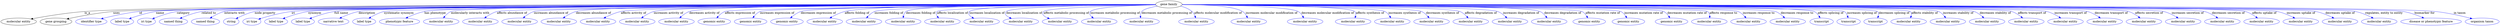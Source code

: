 digraph {
	graph [bb="0,0,9815.5,122"];
	node [label="\N"];
	"gene family"	 [height=0.5,
		label="gene family",
		pos="4614.8,104",
		width=1.4471];
	"molecular entity"	 [height=0.5,
		pos="67.814,18",
		width=1.8837];
	"gene family" -> "molecular entity"	 [label=is_a,
		lp="353.09,61",
		pos="e,118.07,30.187 4562.6,103.79 4089.9,101.85 561.95,86.793 341.26,68 267.13,61.688 183.13,44.847 128.02,32.447"];
	"gene grouping"	 [height=0.5,
		pos="214.81,18",
		width=1.6929];
	"gene family" -> "gene grouping"	 [label=uses,
		lp="465.87,61",
		pos="e,259.27,30.327 4562.5,103.81 4096.5,102.13 668.11,89.069 453.7,68 389.53,61.694 317.24,45.217 269.16,32.89"];
	id	 [color=blue,
		height=0.5,
		label="identifier type",
		pos="352.81,18",
		width=1.652];
	"gene family" -> id	 [color=blue,
		label=id,
		lp="561.26,61",
		pos="e,393.69,31.211 4562.7,103.87 4103.7,102.72 763.4,93.466 554.92,68 502.39,61.583 443.83,46.148 403.32,34.112",
		style=solid];
	name	 [color=blue,
		height=0.5,
		label="label type",
		pos="474.81,18",
		width=1.2425];
	"gene family" -> name	 [color=blue,
		label=name,
		lp="638.97,61",
		pos="e,505.12,31.349 4562.5,103.76 4099.9,101.58 725.33,85.136 623.5,68 585.49,61.605 544.08,47.003 514.63,35.221",
		style=solid];
	category	 [color=blue,
		height=0.5,
		label="iri type",
		pos="572.81,18",
		width=0.9834];
	"gene family" -> category	 [color=blue,
		label=category,
		lp="730.91,61",
		pos="e,598.18,30.662 4562.5,103.76 4105.4,101.63 806.1,85.666 706.62,68 671.61,61.782 633.84,46.843 607.38,34.904",
		style=solid];
	"related to"	 [color=blue,
		height=0.5,
		label="named thing",
		pos="679.81,18",
		width=1.5019];
	"gene family" -> "related to"	 [color=blue,
		label="related to",
		lp="830.05,61",
		pos="e,708.8,33.366 4562.7,103.78 4112.9,101.83 899.9,87.274 803.34,68 773.5,62.043 741.71,49.007 717.85,37.739",
		style=solid];
	"interacts with"	 [color=blue,
		height=0.5,
		label="named thing",
		pos="805.81,18",
		width=1.5019];
	"gene family" -> "interacts with"	 [color=blue,
		label="interacts with",
		lp="930.72,61",
		pos="e,827.08,34.554 4562.5,103.87 4117.8,102.68 984.65,93.409 892,68 871.73,62.441 851.29,50.896 835.4,40.299",
		style=solid];
	"node property"	 [color=blue,
		height=0.5,
		label=string,
		pos="907.81,18",
		width=0.8403];
	"gene family" -> "node property"	 [color=blue,
		label="node property",
		lp="1048.9,61",
		pos="e,928.23,31.443 4562.5,103.8 4125.7,102.09 1100.1,89.467 1009.7,68 983.7,61.831 956.67,48.179 936.99,36.697",
		style=solid];
	iri	 [color=blue,
		height=0.5,
		label="iri type",
		pos="991.81,18",
		width=0.9834];
	"gene family" -> iri	 [color=blue,
		label=iri,
		lp="1167,61",
		pos="e,1019.1,29.821 4562.5,103.81 4142.8,102.28 1336.4,91.181 1160.4,68 1103.7,60.537 1090.1,53.974 1035.8,36 1033.4,35.205 1031,34.343 \
1028.5,33.441",
		style=solid];
	synonym	 [color=blue,
		height=0.5,
		label="label type",
		pos="1089.8,18",
		width=1.2425];
	"gene family" -> synonym	 [color=blue,
		label=synonym,
		lp="1252.5,61",
		pos="e,1118.6,31.803 4562.5,103.95 4147.2,103.49 1397.6,99.269 1226.5,68 1192.1,61.712 1154.9,47.595 1128,35.959",
		style=solid];
	"full name"	 [color=blue,
		height=0.5,
		label="label type",
		pos="1196.8,18",
		width=1.2425];
	"gene family" -> "full name"	 [color=blue,
		label="full name",
		lp="1356.4,61",
		pos="e,1225.2,32.036 4562.5,103.95 4154.4,103.46 1495.1,99.092 1329.6,68 1296.3,61.747 1260.4,47.77 1234.4,36.18",
		style=solid];
	description	 [color=blue,
		height=0.5,
		label="narrative text",
		pos="1316.8,18",
		width=1.5834];
	"gene family" -> description	 [color=blue,
		label=description,
		lp="1458.9,61",
		pos="e,1343.9,34.077 4562.6,103.71 4155.7,101.39 1507.4,85.645 1427.6,68 1401.4,62.206 1373.9,49.828 1352.8,38.839",
		style=solid];
	"systematic synonym"	 [color=blue,
		height=0.5,
		label="label type",
		pos="1436.8,18",
		width=1.2425];
	"gene family" -> "systematic synonym"	 [color=blue,
		label="systematic synonym",
		lp="1584.8,61",
		pos="e,1458.4,34.054 4562.6,103.75 4163.1,101.76 1603.3,88.271 1526.9,68 1505.6,62.353 1483.9,50.563 1467.2,39.849",
		style=solid];
	"has phenotype"	 [color=blue,
		height=0.5,
		label="phenotypic feature",
		pos="1575.8,18",
		width=2.1155];
	"gene family" -> "has phenotype"	 [color=blue,
		label="has phenotype",
		lp="1725.1,61",
		pos="e,1603.7,34.808 4562.4,103.98 4180.2,103.74 1830.2,100.93 1684.3,68 1659.2,62.336 1633,50.426 1612.6,39.652",
		style=solid];
	"molecularly interacts with"	 [color=blue,
		height=0.5,
		label="molecular entity",
		pos="1737.8,18",
		width=1.8837];
	"gene family" -> "molecularly interacts with"	 [color=blue,
		label="molecularly interacts with",
		lp="1862.9,61",
		pos="e,1750.5,35.894 4562.5,103.87 4182.5,102.83 1856.3,95.405 1789.6,68 1777.2,62.874 1766,53.198 1757.3,43.713",
		style=solid];
	"affects abundance of"	 [color=blue,
		height=0.5,
		label="molecular entity",
		pos="1891.8,18",
		width=1.8837];
	"gene family" -> "affects abundance of"	 [color=blue,
		label="affects abundance of",
		lp="2027.6,61",
		pos="e,1911.6,35.253 4562.5,103.69 4196.5,101.46 2033.6,87.462 1969.2,68 1951.4,62.595 1933.7,51.718 1919.7,41.486",
		style=solid];
	"increases abundance of"	 [color=blue,
		height=0.5,
		label="molecular entity",
		pos="2045.8,18",
		width=1.8837];
	"gene family" -> "increases abundance of"	 [color=blue,
		label="increases abundance of",
		lp="2181.7,61",
		pos="e,2063.7,35.477 4562.5,103.68 4208.7,101.44 2176.2,87.736 2116,68 2099.7,62.649 2083.9,52.037 2071.4,41.96",
		style=solid];
	"decreases abundance of"	 [color=blue,
		height=0.5,
		label="molecular entity",
		pos="2199.8,18",
		width=1.8837];
	"gene family" -> "decreases abundance of"	 [color=blue,
		label="decreases abundance of",
		lp="2346.9,61",
		pos="e,2220.6,35.249 4562.5,103.58 4222.4,100.78 2337.3,84.564 2280.7,68 2262,62.537 2243.4,51.506 2228.7,41.191",
		style=solid];
	"affects activity of"	 [color=blue,
		height=0.5,
		label="molecular entity",
		pos="2353.8,18",
		width=1.8837];
	"gene family" -> "affects activity of"	 [color=blue,
		label="affects activity of",
		lp="2503.7,61",
		pos="e,2379.4,34.767 4562.6,103.78 4243,102.38 2559.6,93.775 2454.1,68 2430.9,62.327 2406.8,50.578 2388.1,39.895",
		style=solid];
	"increases activity of"	 [color=blue,
		height=0.5,
		label="molecular entity",
		pos="2507.8,18",
		width=1.8837];
	"gene family" -> "increases activity of"	 [color=blue,
		label="increases activity of",
		lp="2641.8,61",
		pos="e,2527.8,35.475 4562.6,103.89 4254.2,103.11 2682.1,97.731 2584.9,68 2567.2,62.595 2549.7,51.831 2535.9,41.67",
		style=solid];
	"decreases activity of"	 [color=blue,
		height=0.5,
		label="molecular entity",
		pos="2661.8,18",
		width=1.8837];
	"gene family" -> "decreases activity of"	 [color=blue,
		label="decreases activity of",
		lp="2783,61",
		pos="e,2678,35.675 4562.6,103.94 4267,103.48 2814.3,99.63 2725.5,68 2710.7,62.722 2696.7,52.512 2685.6,42.686",
		style=solid];
	"affects expression of"	 [color=blue,
		height=0.5,
		label="genomic entity",
		pos="2810.8,18",
		width=1.7475];
	"gene family" -> "affects expression of"	 [color=blue,
		label="affects expression of",
		lp="2924.6,61",
		pos="e,2824.7,35.877 4562.3,103.95 4279.5,103.55 2946.9,99.993 2866.2,68 2853.1,62.801 2841.1,52.979 2831.7,43.407",
		style=solid];
	"increases expression of"	 [color=blue,
		height=0.5,
		label="genomic entity",
		pos="2954.8,18",
		width=1.7475];
	"gene family" -> "increases expression of"	 [color=blue,
		label="increases expression of",
		lp="3072.7,61",
		pos="e,2967.7,35.847 4562.6,103.89 4294.4,103.21 3080.3,98.448 3007,68 2994.5,62.817 2983.3,53.131 2974.5,43.655",
		style=solid];
	"decreases expression of"	 [color=blue,
		height=0.5,
		label="genomic entity",
		pos="3098.8,18",
		width=1.7475];
	"gene family" -> "decreases expression of"	 [color=blue,
		label="decreases expression of",
		lp="3233.9,61",
		pos="e,3116.3,35.409 4562.6,103.57 4311.3,101.39 3234.9,90.774 3167.6,68 3151.7,62.611 3136.4,52.139 3124.2,42.165",
		style=solid];
	"affects folding of"	 [color=blue,
		height=0.5,
		label="molecular entity",
		pos="3247.8,18",
		width=1.8837];
	"gene family" -> "affects folding of"	 [color=blue,
		label="affects folding of",
		lp="3384.9,61",
		pos="e,3270.9,35.169 4562.7,103.23 4330.2,99.713 3396.6,84.603 3336.7,68 3316.4,62.376 3295.7,51.181 3279.5,40.807",
		style=solid];
	"increases folding of"	 [color=blue,
		height=0.5,
		label="molecular entity",
		pos="3401.8,18",
		width=1.8837];
	"gene family" -> "increases folding of"	 [color=blue,
		label="increases folding of",
		lp="3515,61",
		pos="e,3416.4,35.832 4562.6,103.35 4343.9,100.49 3511.3,88.32 3459.4,68 3445.8,62.693 3433.3,52.719 3423.4,43.067",
		style=solid];
	"decreases folding of"	 [color=blue,
		height=0.5,
		label="molecular entity",
		pos="3555.8,18",
		width=1.8837];
	"gene family" -> "decreases folding of"	 [color=blue,
		label="decreases folding of",
		lp="3646.2,61",
		pos="e,3562.7,36.101 4562.6,103.49 4359.5,101.32 3631.9,91.909 3589.1,68 3579.9,62.868 3572.8,54.01 3567.5,45.162",
		style=solid];
	"affects localization of"	 [color=blue,
		height=0.5,
		label="molecular entity",
		pos="3709.8,18",
		width=1.8837];
	"gene family" -> "affects localization of"	 [color=blue,
		label="affects localization of",
		lp="3773.3,61",
		pos="e,3705.5,36.172 4562.5,103.83 4374.5,102.97 3743.2,97.868 3712.8,68 3707,62.349 3705.1,54.224 3704.9,46.161",
		style=solid];
	"increases localization of"	 [color=blue,
		height=0.5,
		label="molecular entity",
		pos="3863.8,18",
		width=1.8837];
	"gene family" -> "increases localization of"	 [color=blue,
		label="increases localization of",
		lp="3909.4,61",
		pos="e,3846.7,35.92 4562.7,103.53 4393.1,101.73 3866.4,94.081 3841.5,68 3835.2,61.368 3836.8,52.632 3841.3,44.321",
		style=solid];
	"decreases localization of"	 [color=blue,
		height=0.5,
		label="molecular entity",
		pos="4017.8,18",
		width=1.8837];
	"gene family" -> "decreases localization of"	 [color=blue,
		label="decreases localization of",
		lp="4053.6,61",
		pos="e,3994.9,34.998 4562.7,102.95 4415.2,99.732 4004,88.913 3984.2,68 3976.9,60.297 3980.7,50.859 3987.9,42.266",
		style=solid];
	"affects metabolic processing of"	 [color=blue,
		height=0.5,
		label="molecular entity",
		pos="4171.8,18",
		width=1.8837];
	"gene family" -> "affects metabolic processing of"	 [color=blue,
		label="affects metabolic processing of",
		lp="4217,61",
		pos="e,4143.9,34.543 4562.9,102.03 4440.7,97.142 4144.1,83.71 4129.5,68 4121.6,59.453 4126.8,49.728 4135.9,41.141",
		style=solid];
	"increases metabolic processing of"	 [color=blue,
		height=0.5,
		label="molecular entity",
		pos="4325.8,18",
		width=1.8837];
	"gene family" -> "increases metabolic processing of"	 [color=blue,
		label="increases metabolic processing of",
		lp="4406.1,61",
		pos="e,4313,36.029 4563.1,101.55 4480.9,97.121 4327.7,86.473 4311.3,68 4305.7,61.685 4306.1,53.319 4308.9,45.24",
		style=solid];
	"decreases metabolic processing of"	 [color=blue,
		height=0.5,
		label="molecular entity",
		pos="4507.8,18",
		width=1.8837];
	"gene family" -> "decreases metabolic processing of"	 [color=blue,
		label="decreases metabolic processing of",
		lp="4605.2,61",
		pos="e,4503.5,36.279 4570.6,94.337 4545.1,87.79 4516.6,78.449 4508.9,68 4504.4,61.839 4502.9,54.005 4502.8,46.377",
		style=solid];
	"affects molecular modification of"	 [color=blue,
		height=0.5,
		label="molecular entity",
		pos="4721.8,18",
		width=1.8837];
	"gene family" -> "affects molecular modification of"	 [color=blue,
		label="affects molecular modification of",
		lp="4802.8,61",
		pos="e,4717.5,36.123 4657,93.214 4672,87.682 4688.1,79.591 4699.8,68 4706.1,61.845 4710.7,53.618 4714,45.616",
		style=solid];
	"increases molecular modification of"	 [color=blue,
		height=0.5,
		label="molecular entity",
		pos="4930.8,18",
		width=1.8837];
	"gene family" -> "increases molecular modification of"	 [color=blue,
		label="increases molecular modification of",
		lp="5013.9,61",
		pos="e,4924.2,36.206 4667.1,102.71 4738.6,100.06 4862.4,92.047 4899.8,68 4908.3,62.57 4914.8,53.927 4919.6,45.342",
		style=solid];
	"decreases molecular modification of"	 [color=blue,
		height=0.5,
		label="molecular entity",
		pos="5153.8,18",
		width=1.8837];
	"gene family" -> "decreases molecular modification of"	 [color=blue,
		label="decreases molecular modification of",
		lp="5235.1,61",
		pos="e,5145.9,35.986 4666.9,102.76 4787.6,99.53 5079.2,89.576 5117.8,68 5127.3,62.682 5135,53.664 5140.7,44.739",
		style=solid];
	"affects synthesis of"	 [color=blue,
		height=0.5,
		label="molecular entity",
		pos="5341.8,18",
		width=1.8837];
	"gene family" -> "affects synthesis of"	 [color=blue,
		label="affects synthesis of",
		lp="5401.3,61",
		pos="e,5347,36.041 4667.1,103.34 4829.8,101.03 5317.4,92.121 5340.8,68 5346.4,62.218 5348.1,54.057 5348,46.001",
		style=solid];
	"increases synthesis of"	 [color=blue,
		height=0.5,
		label="molecular entity",
		pos="5495.8,18",
		width=1.8837];
	"gene family" -> "increases synthesis of"	 [color=blue,
		label="increases synthesis of",
		lp="5536.5,61",
		pos="e,5487.6,36.119 4667,103.01 4845.7,99.463 5423.8,86.594 5458.8,68 5468.5,62.834 5476.4,53.847 5482.3,44.904",
		style=solid];
	"decreases synthesis of"	 [color=blue,
		height=0.5,
		label="molecular entity",
		pos="5649.8,18",
		width=1.8837];
	"gene family" -> "decreases synthesis of"	 [color=blue,
		label="decreases synthesis of",
		lp="5683.6,61",
		pos="e,5638,35.756 4666.9,103.17 4864.5,99.867 5557.8,86.982 5600.8,68 5612.8,62.705 5623.4,53.002 5631.6,43.542",
		style=solid];
	"affects degradation of"	 [color=blue,
		height=0.5,
		label="molecular entity",
		pos="5803.8,18",
		width=1.8837];
	"gene family" -> "affects degradation of"	 [color=blue,
		label="affects degradation of",
		lp="5832.7,61",
		pos="e,5790.4,35.811 4666.9,103.36 4882.8,100.59 5699.2,88.766 5749.8,68 5762.7,62.719 5774.4,52.885 5783.6,43.325",
		style=solid];
	"increases degradation of"	 [color=blue,
		height=0.5,
		label="molecular entity",
		pos="5957.8,18",
		width=1.8837];
	"gene family" -> "increases degradation of"	 [color=blue,
		label="increases degradation of",
		lp="5989.8,61",
		pos="e,5942.5,35.859 4667.2,103.49 4900.9,101.08 5839.5,90.061 5897.8,68 5911.8,62.728 5924.8,52.759 5935.1,43.101",
		style=solid];
	"decreases degradation of"	 [color=blue,
		height=0.5,
		label="molecular entity",
		pos="6111.8,18",
		width=1.8837];
	"gene family" -> "decreases degradation of"	 [color=blue,
		label="decreases degradation of",
		lp="6152,61",
		pos="e,6099.7,35.82 4667.1,103.79 4918.8,102.61 5996.6,95.98 6061.8,68 6074,62.783 6084.8,53.093 6093.2,43.621",
		style=solid];
	"affects mutation rate of"	 [color=blue,
		height=0.5,
		label="genomic entity",
		pos="6265.8,18",
		width=1.7475];
	"gene family" -> "affects mutation rate of"	 [color=blue,
		label="affects mutation rate of",
		lp="6307.8,61",
		pos="e,6256.3,36.253 4667.1,103.43 4939.9,100.37 6189,85.443 6224.8,68 6235.2,62.935 6243.9,53.844 6250.5,44.79",
		style=solid];
	"increases mutation rate of"	 [color=blue,
		height=0.5,
		label="genomic entity",
		pos="6418.8,18",
		width=1.7475];
	"gene family" -> "increases mutation rate of"	 [color=blue,
		label="increases mutation rate of",
		lp="6467.9,61",
		pos="e,6408.9,36.273 4667.2,103.52 4955.5,100.82 6337.3,86.922 6376.8,68 6387.5,62.905 6396.4,53.683 6403.2,44.534",
		style=solid];
	"decreases mutation rate of"	 [color=blue,
		height=0.5,
		label="genomic entity",
		pos="6580.8,18",
		width=1.7475];
	"gene family" -> "decreases mutation rate of"	 [color=blue,
		label="decreases mutation rate of",
		lp="6634.1,61",
		pos="e,6572.6,36.222 4667.1,103.66 4971.4,101.59 6500.9,90.12 6543.8,68 6553.6,62.951 6561.5,53.988 6567.4,45.031",
		style=solid];
	"affects response to"	 [color=blue,
		height=0.5,
		label="molecular entity",
		pos="6729.8,18",
		width=1.8837];
	"gene family" -> "affects response to"	 [color=blue,
		label="affects response to",
		lp="6774.8,61",
		pos="e,6728.3,36.341 4667.1,103.92 4987,103.31 6669,98.679 6711.8,68 6719,62.885 6723.3,54.652 6725.9,46.331",
		style=solid];
	"increases response to"	 [color=blue,
		height=0.5,
		label="molecular entity",
		pos="6883.8,18",
		width=1.8837];
	"gene family" -> "increases response to"	 [color=blue,
		label="increases response to",
		lp="6911.9,61",
		pos="e,6870.7,35.885 4667.2,103.67 4997.3,101.53 6779.1,89.041 6830.8,68 6843.6,62.811 6855.1,52.99 6864.1,43.416",
		style=solid];
	"decreases response to"	 [color=blue,
		height=0.5,
		label="molecular entity",
		pos="7037.8,18",
		width=1.8837];
	"gene family" -> "decreases response to"	 [color=blue,
		label="decreases response to",
		lp="7060.1,61",
		pos="e,7021.8,35.694 4666.9,103.67 5008.7,101.44 6918.6,88.077 6974.8,68 6989.5,62.746 7003.4,52.539 7014.4,42.709",
		style=solid];
	"affects splicing of"	 [color=blue,
		height=0.5,
		label=transcript,
		pos="7167.8,18",
		width=1.2084];
	"gene family" -> "affects splicing of"	 [color=blue,
		label="affects splicing of",
		lp="7193.8,61",
		pos="e,7158,35.81 4667.1,103.84 5022.1,102.7 7067.1,94.971 7124.8,68 7135.8,62.876 7145,53.464 7152.1,44.177",
		style=solid];
	"increases splicing of"	 [color=blue,
		height=0.5,
		label=transcript,
		pos="7273.8,18",
		width=1.2084];
	"gene family" -> "increases splicing of"	 [color=blue,
		label="increases splicing of",
		lp="7319,61",
		pos="e,7269.5,36.056 4667.1,103.65 5034.9,101.15 7219.3,85.577 7247.8,68 7256.1,62.872 7261.9,54.135 7265.9,45.385",
		style=solid];
	"decreases splicing of"	 [color=blue,
		height=0.5,
		label=transcript,
		pos="7378.8,18",
		width=1.2084];
	"gene family" -> "decreases splicing of"	 [color=blue,
		label="decreases splicing of",
		lp="7445.1,61",
		pos="e,7385,36.088 4667.1,103.82 5045.8,102.45 7355,93.091 7379.8,68 7385.5,62.265 7386.9,54.116 7386.4,46.058",
		style=solid];
	"affects stability of"	 [color=blue,
		height=0.5,
		label="molecular entity",
		pos="7507.8,18",
		width=1.8837];
	"gene family" -> "affects stability of"	 [color=blue,
		label="affects stability of",
		lp="7565.2,61",
		pos="e,7513.5,36.09 4667,103.85 5055.4,102.68 7481.8,94.301 7507.8,68 7513.5,62.268 7515,54.12 7514.7,46.061",
		style=solid];
	"increases stability of"	 [color=blue,
		height=0.5,
		label="molecular entity",
		pos="7661.8,18",
		width=1.8837];
	"gene family" -> "increases stability of"	 [color=blue,
		label="increases stability of",
		lp="7696.4,61",
		pos="e,7652,36.311 4666.9,103.98 5060.4,103.73 7550.3,100.89 7619.8,68 7630.5,62.95 7639.4,53.736 7646.3,44.581",
		style=solid];
	"decreases stability of"	 [color=blue,
		height=0.5,
		label="molecular entity",
		pos="7815.8,18",
		width=1.8837];
	"gene family" -> "decreases stability of"	 [color=blue,
		label="decreases stability of",
		lp="7840.5,61",
		pos="e,7801.4,35.69 4667,103.9 5070.8,103.05 7682.5,96.487 7757.8,68 7771.6,62.792 7784.3,52.731 7794.3,42.99",
		style=solid];
	"affects transport of"	 [color=blue,
		height=0.5,
		label="molecular entity",
		pos="7969.8,18",
		width=1.8837];
	"gene family" -> "affects transport of"	 [color=blue,
		label="affects transport of",
		lp="7982.6,61",
		pos="e,7952.9,35.486 4667.1,103.88 5081.6,102.85 7822.8,95.04 7902.8,68 7918.5,62.712 7933.4,52.252 7945.2,42.26",
		style=solid];
	"increases transport of"	 [color=blue,
		height=0.5,
		label="molecular entity",
		pos="8123.8,18",
		width=1.8837];
	"gene family" -> "increases transport of"	 [color=blue,
		label="increases transport of",
		lp="8131.7,61",
		pos="e,8101.8,35.291 4667.2,103.82 5091.6,102.36 7954,91.582 8038.8,68 8058.3,62.596 8077.8,51.569 8093.3,41.242",
		style=solid];
	"decreases transport of"	 [color=blue,
		height=0.5,
		label="molecular entity",
		pos="8277.8,18",
		width=1.8837];
	"gene family" -> "decreases transport of"	 [color=blue,
		label="decreases transport of",
		lp="8288.8,61",
		pos="e,8256.7,35.287 4667.2,103.86 5102.4,102.65 8107.1,93.392 8195.8,68 8214.7,62.591 8233.6,51.564 8248.5,41.238",
		style=solid];
	"affects secretion of"	 [color=blue,
		height=0.5,
		label="molecular entity",
		pos="8431.8,18",
		width=1.8837];
	"gene family" -> "affects secretion of"	 [color=blue,
		label="affects secretion of",
		lp="8436.9,61",
		pos="e,8411.9,35.28 4667,103.9 5112.4,102.99 8261.3,95.583 8353.8,68 8371.8,62.632 8389.6,51.759 8403.7,41.519",
		style=solid];
	"increases secretion of"	 [color=blue,
		height=0.5,
		label="molecular entity",
		pos="8585.8,18",
		width=1.8837];
	"gene family" -> "increases secretion of"	 [color=blue,
		label="increases secretion of",
		lp="8589.1,61",
		pos="e,8562.2,35.063 4667.1,103.87 5122.3,102.66 8396.8,93.149 8493.8,68 8515.1,62.486 8536.8,51.025 8553.8,40.466",
		style=solid];
	"decreases secretion of"	 [color=blue,
		height=0.5,
		label="molecular entity",
		pos="8739.8,18",
		width=1.8837];
	"gene family" -> "decreases secretion of"	 [color=blue,
		label="decreases secretion of",
		lp="8747.2,61",
		pos="e,8717.6,35.057 4667.1,103.9 5132.4,103 8551.9,95.404 8652.8,68 8673,62.528 8693.3,51.226 8709.2,40.75",
		style=solid];
	"affects uptake of"	 [color=blue,
		height=0.5,
		label="molecular entity",
		pos="8893.8,18",
		width=1.8837];
	"gene family" -> "affects uptake of"	 [color=blue,
		label="affects uptake of",
		lp="8890.3,61",
		pos="e,8873,35.295 4667.3,103.94 5143.7,103.38 8708.3,98.155 8812.8,68 8831.5,62.602 8850.2,51.575 8864.9,41.247",
		style=solid];
	"increases uptake of"	 [color=blue,
		height=0.5,
		label="molecular entity",
		pos="9047.8,18",
		width=1.8837];
	"gene family" -> "increases uptake of"	 [color=blue,
		label="increases uptake of",
		lp="9034.5,61",
		pos="e,9020.8,34.592 4666.9,103.88 5150,102.68 8831.3,92.802 8940.8,68 8965.8,62.344 8991.9,50.309 9012,39.464",
		style=solid];
	"decreases uptake of"	 [color=blue,
		height=0.5,
		label="molecular entity",
		pos="9201.8,18",
		width=1.8837];
	"gene family" -> "decreases uptake of"	 [color=blue,
		label="decreases uptake of",
		lp="9187.6,61",
		pos="e,9174,34.597 4667.2,103.88 5160.7,102.74 8978.2,93.082 9091.8,68 9117.4,62.351 9144.2,50.316 9164.9,39.47",
		style=solid];
	"regulates, entity to entity"	 [color=blue,
		height=0.5,
		label="molecular entity",
		pos="9355.8,18",
		width=1.8837];
	"gene family" -> "regulates, entity to entity"	 [color=blue,
		label="regulates, entity to entity",
		lp="9357.4,61",
		pos="e,9328.3,34.598 4667,103.9 5169.3,102.9 9129.2,94.171 9246.8,68 9272.2,62.354 9298.7,50.319 9319.3,39.471",
		style=solid];
	"biomarker for"	 [color=blue,
		height=0.5,
		label="disease or phenotypic feature",
		pos="9554.8,18",
		width=3.1523];
	"gene family" -> "biomarker for"	 [color=blue,
		label="biomarker for",
		lp="9515.5,61",
		pos="e,9521.9,35.233 4667.1,103.88 5180.5,102.69 9307.7,92.355 9430.8,68 9459.1,62.396 9489.2,50.436 9512.6,39.619",
		style=solid];
	"in taxon"	 [color=blue,
		height=0.5,
		label="organism taxon",
		pos="9750.8,18",
		width=1.7978];
	"gene family" -> "in taxon"	 [color=blue,
		label="in taxon",
		lp="9650.6,61",
		pos="e,9709.2,31.95 4666.9,103.99 5179.3,103.83 9302.5,101.48 9557.8,68 9606.6,61.597 9660.8,46.866 9699.3,35.042",
		style=solid];
}
